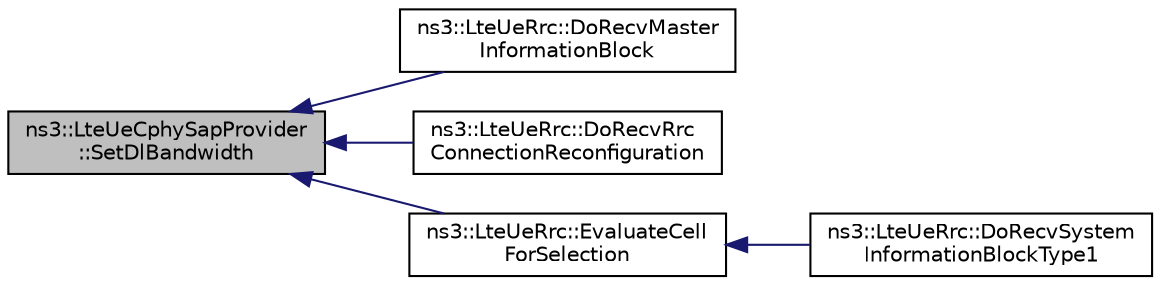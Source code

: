 digraph "ns3::LteUeCphySapProvider::SetDlBandwidth"
{
  edge [fontname="Helvetica",fontsize="10",labelfontname="Helvetica",labelfontsize="10"];
  node [fontname="Helvetica",fontsize="10",shape=record];
  rankdir="LR";
  Node1 [label="ns3::LteUeCphySapProvider\l::SetDlBandwidth",height=0.2,width=0.4,color="black", fillcolor="grey75", style="filled", fontcolor="black"];
  Node1 -> Node2 [dir="back",color="midnightblue",fontsize="10",style="solid"];
  Node2 [label="ns3::LteUeRrc::DoRecvMaster\lInformationBlock",height=0.2,width=0.4,color="black", fillcolor="white", style="filled",URL="$d7/d1c/classns3_1_1LteUeRrc.html#aaba9572f8e8227b56838646bed0b0e5f"];
  Node1 -> Node3 [dir="back",color="midnightblue",fontsize="10",style="solid"];
  Node3 [label="ns3::LteUeRrc::DoRecvRrc\lConnectionReconfiguration",height=0.2,width=0.4,color="black", fillcolor="white", style="filled",URL="$d7/d1c/classns3_1_1LteUeRrc.html#a010d1adc54671f4a4801ff1c0e831f15",tooltip="Part of the RRC protocol. Implement the LteUeRrcSapProvider::RecvRrcConnectionReconfiguration interfa..."];
  Node1 -> Node4 [dir="back",color="midnightblue",fontsize="10",style="solid"];
  Node4 [label="ns3::LteUeRrc::EvaluateCell\lForSelection",height=0.2,width=0.4,color="black", fillcolor="white", style="filled",URL="$d7/d1c/classns3_1_1LteUeRrc.html#abe803f32f16828473681933470a76022",tooltip="Performs cell selection evaluation to the current serving cell. "];
  Node4 -> Node5 [dir="back",color="midnightblue",fontsize="10",style="solid"];
  Node5 [label="ns3::LteUeRrc::DoRecvSystem\lInformationBlockType1",height=0.2,width=0.4,color="black", fillcolor="white", style="filled",URL="$d7/d1c/classns3_1_1LteUeRrc.html#ac2bfb65275f3d4aac6564ab91ac765d1"];
}
